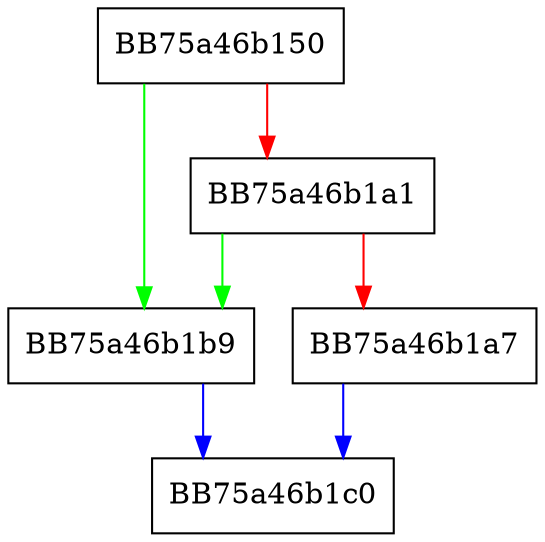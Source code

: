 digraph luaB_collectgarbage {
  node [shape="box"];
  graph [splines=ortho];
  BB75a46b150 -> BB75a46b1b9 [color="green"];
  BB75a46b150 -> BB75a46b1a1 [color="red"];
  BB75a46b1a1 -> BB75a46b1b9 [color="green"];
  BB75a46b1a1 -> BB75a46b1a7 [color="red"];
  BB75a46b1a7 -> BB75a46b1c0 [color="blue"];
  BB75a46b1b9 -> BB75a46b1c0 [color="blue"];
}